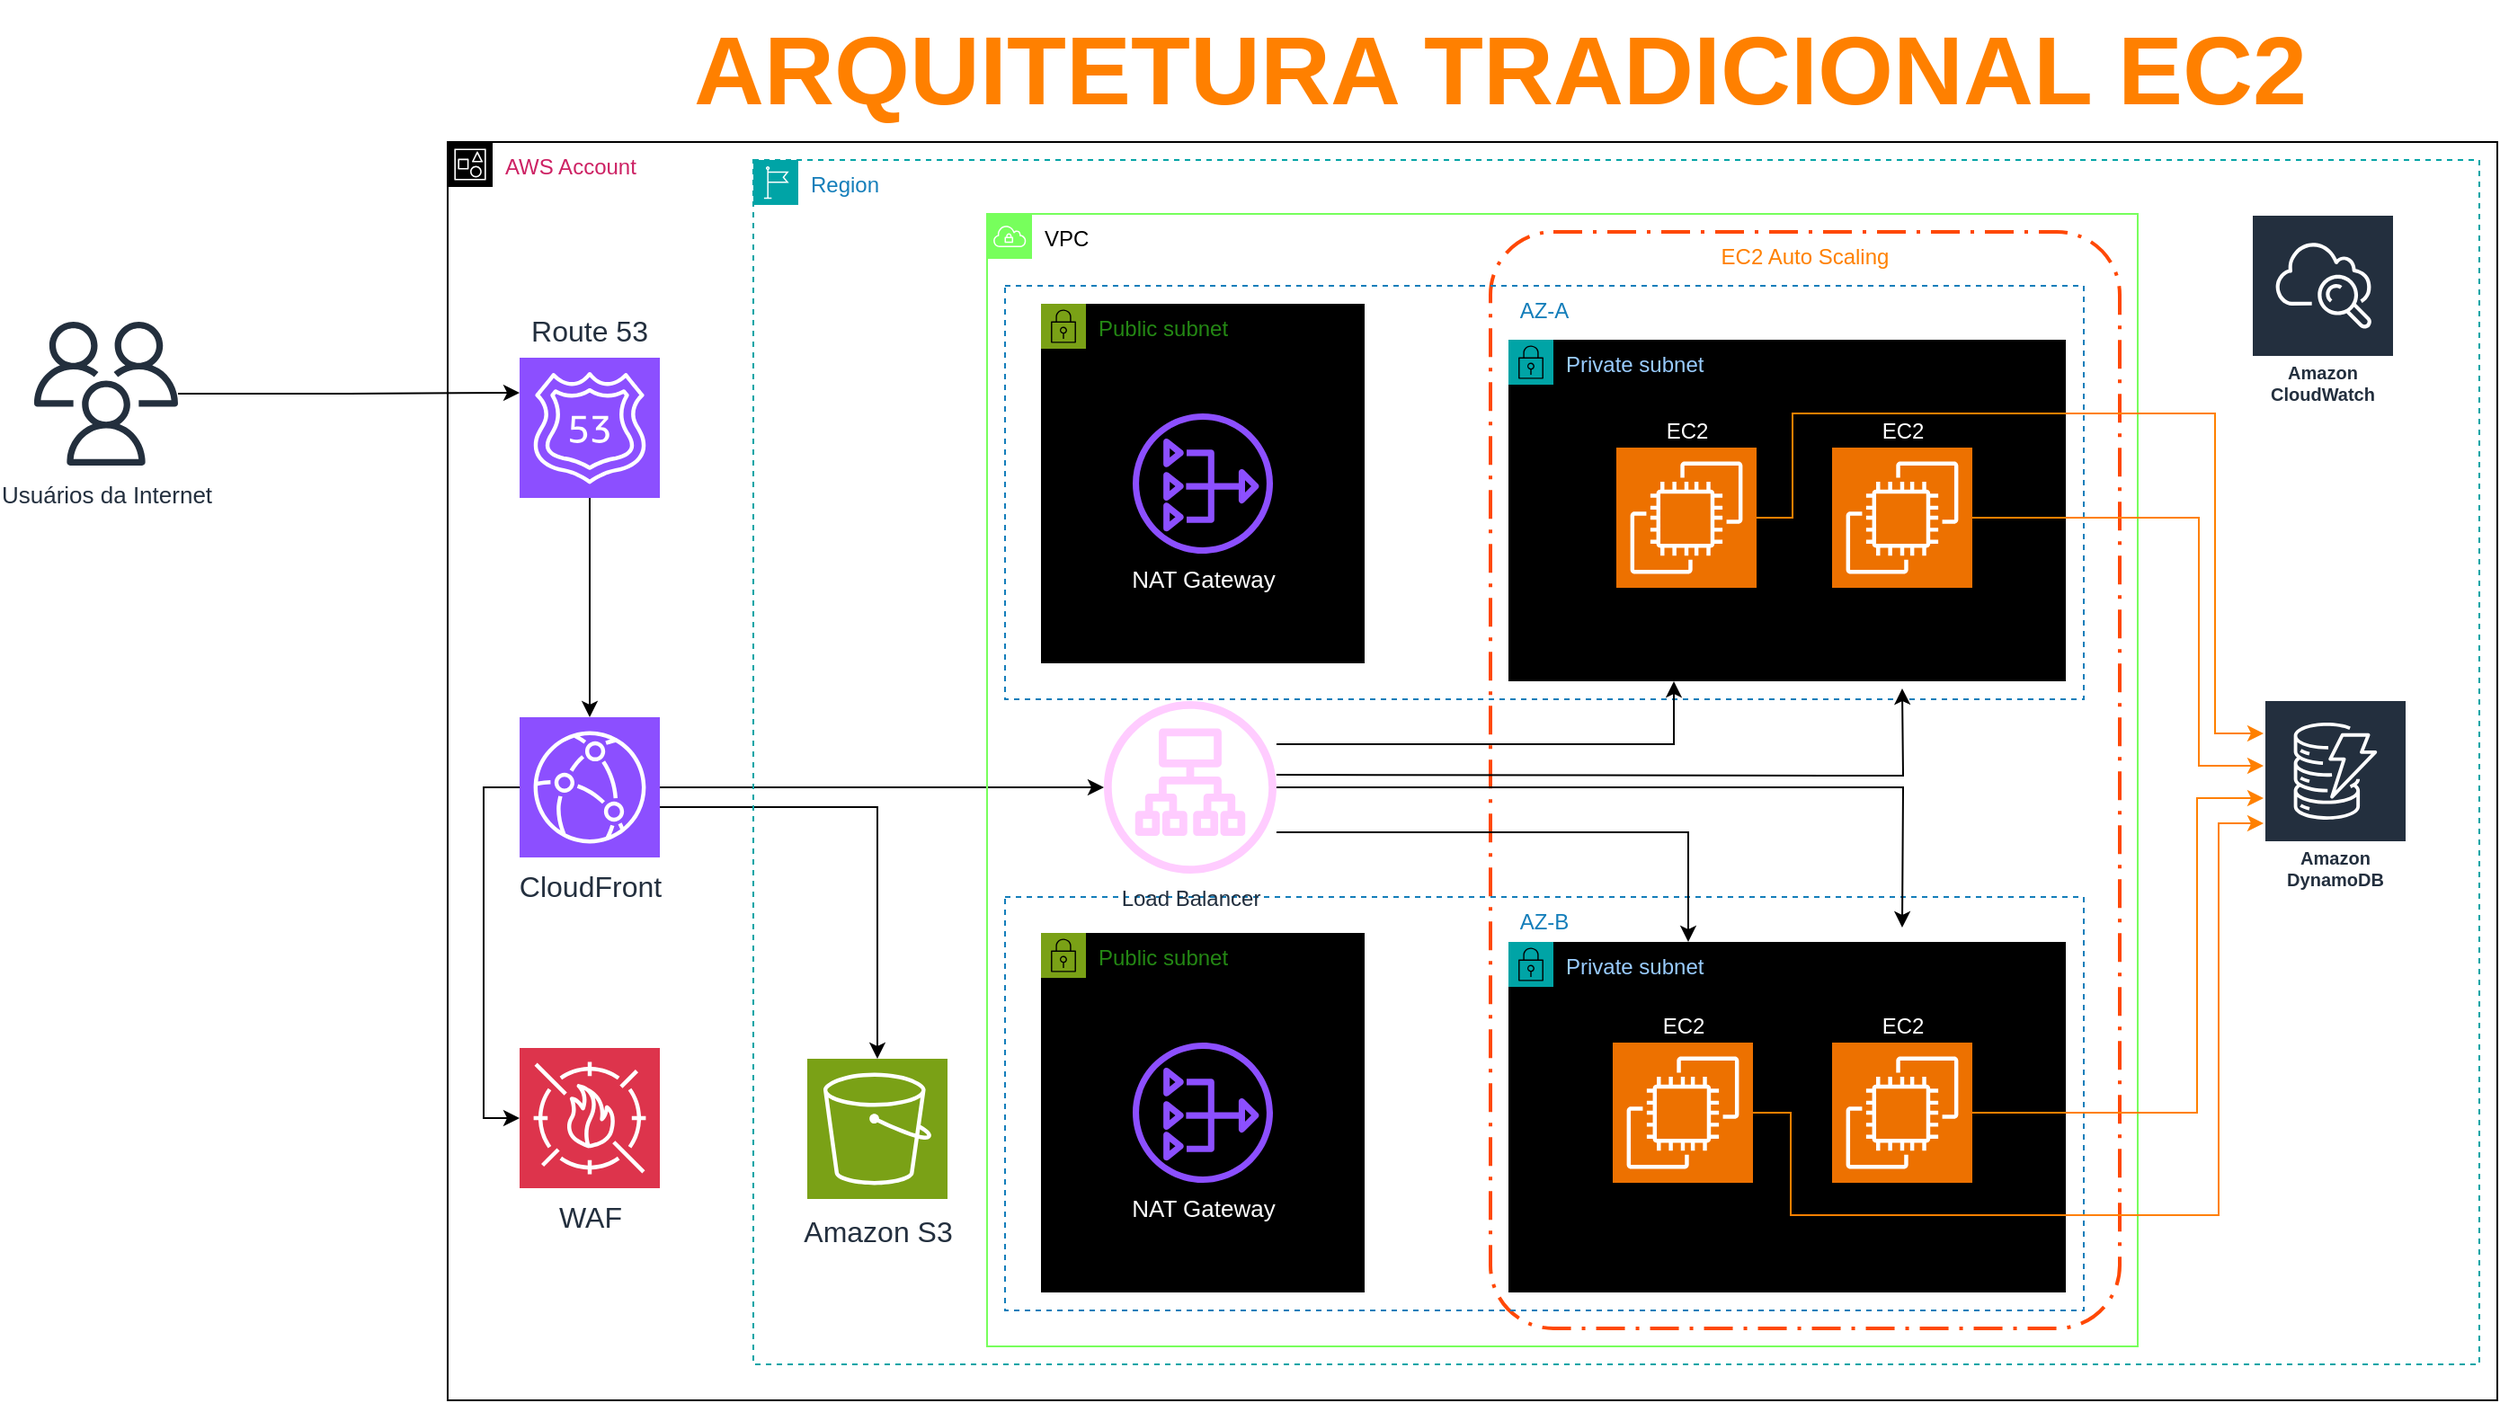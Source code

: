 <mxfile version="23.0.2" type="github">
  <diagram name="Página-1" id="kMyCryzCjlZtuE0b1COW">
    <mxGraphModel dx="2314" dy="1018" grid="0" gridSize="10" guides="1" tooltips="1" connect="1" arrows="1" fold="1" page="0" pageScale="1" pageWidth="827" pageHeight="1169" math="0" shadow="0">
      <root>
        <mxCell id="0" />
        <mxCell id="1" parent="0" />
        <mxCell id="KKLyxtKwrYKtgZyWks97-2" value="AWS Account" style="points=[[0,0],[0.25,0],[0.5,0],[0.75,0],[1,0],[1,0.25],[1,0.5],[1,0.75],[1,1],[0.75,1],[0.5,1],[0.25,1],[0,1],[0,0.75],[0,0.5],[0,0.25]];outlineConnect=0;gradientColor=none;html=1;whiteSpace=wrap;fontSize=12;fontStyle=0;container=1;pointerEvents=0;collapsible=0;recursiveResize=0;shape=mxgraph.aws4.group;grIcon=mxgraph.aws4.group_account;strokeColor=default;fillColor=none;verticalAlign=top;align=left;spacingLeft=30;fontColor=#CD2264;dashed=0;horizontal=1;" vertex="1" parent="1">
          <mxGeometry x="20" y="90" width="1140" height="700" as="geometry" />
        </mxCell>
        <mxCell id="KKLyxtKwrYKtgZyWks97-9" style="edgeStyle=orthogonalEdgeStyle;rounded=0;orthogonalLoop=1;jettySize=auto;html=1;" edge="1" parent="KKLyxtKwrYKtgZyWks97-2" source="KKLyxtKwrYKtgZyWks97-7" target="KKLyxtKwrYKtgZyWks97-8">
          <mxGeometry relative="1" as="geometry" />
        </mxCell>
        <mxCell id="KKLyxtKwrYKtgZyWks97-19" style="edgeStyle=orthogonalEdgeStyle;rounded=0;orthogonalLoop=1;jettySize=auto;html=1;" edge="1" parent="KKLyxtKwrYKtgZyWks97-2" source="KKLyxtKwrYKtgZyWks97-8" target="KKLyxtKwrYKtgZyWks97-17">
          <mxGeometry relative="1" as="geometry">
            <Array as="points">
              <mxPoint x="239" y="370" />
            </Array>
          </mxGeometry>
        </mxCell>
        <mxCell id="KKLyxtKwrYKtgZyWks97-35" style="edgeStyle=orthogonalEdgeStyle;rounded=0;orthogonalLoop=1;jettySize=auto;html=1;" edge="1" parent="KKLyxtKwrYKtgZyWks97-2" source="KKLyxtKwrYKtgZyWks97-8" target="KKLyxtKwrYKtgZyWks97-34">
          <mxGeometry relative="1" as="geometry" />
        </mxCell>
        <mxCell id="KKLyxtKwrYKtgZyWks97-8" value="CloudFront" style="sketch=0;points=[[0,0,0],[0.25,0,0],[0.5,0,0],[0.75,0,0],[1,0,0],[0,1,0],[0.25,1,0],[0.5,1,0],[0.75,1,0],[1,1,0],[0,0.25,0],[0,0.5,0],[0,0.75,0],[1,0.25,0],[1,0.5,0],[1,0.75,0]];outlineConnect=0;fontColor=#232F3E;fillColor=#8C4FFF;strokeColor=#ffffff;dashed=0;verticalLabelPosition=bottom;verticalAlign=top;align=center;html=1;fontSize=16;fontStyle=0;aspect=fixed;shape=mxgraph.aws4.resourceIcon;resIcon=mxgraph.aws4.cloudfront;" vertex="1" parent="KKLyxtKwrYKtgZyWks97-2">
          <mxGeometry x="40" y="320" width="78" height="78" as="geometry" />
        </mxCell>
        <mxCell id="KKLyxtKwrYKtgZyWks97-7" value="Route 53" style="sketch=0;points=[[0,0,0],[0.25,0,0],[0.5,0,0],[0.75,0,0],[1,0,0],[0,1,0],[0.25,1,0],[0.5,1,0],[0.75,1,0],[1,1,0],[0,0.25,0],[0,0.5,0],[0,0.75,0],[1,0.25,0],[1,0.5,0],[1,0.75,0]];outlineConnect=0;fontColor=#232F3E;fillColor=#8C4FFF;strokeColor=#ffffff;dashed=0;verticalLabelPosition=top;verticalAlign=bottom;align=center;fontSize=16;fontStyle=0;aspect=fixed;shape=mxgraph.aws4.resourceIcon;resIcon=mxgraph.aws4.route_53;horizontal=1;whiteSpace=wrap;html=1;flipV=0;flipH=0;labelPosition=center;spacingTop=2;spacing=5;" vertex="1" parent="KKLyxtKwrYKtgZyWks97-2">
          <mxGeometry x="40" y="120" width="78" height="78" as="geometry" />
        </mxCell>
        <mxCell id="KKLyxtKwrYKtgZyWks97-16" value="Region" style="points=[[0,0],[0.25,0],[0.5,0],[0.75,0],[1,0],[1,0.25],[1,0.5],[1,0.75],[1,1],[0.75,1],[0.5,1],[0.25,1],[0,1],[0,0.75],[0,0.5],[0,0.25]];outlineConnect=0;gradientColor=none;html=1;whiteSpace=wrap;fontSize=12;fontStyle=0;container=1;pointerEvents=0;collapsible=0;recursiveResize=0;shape=mxgraph.aws4.group;grIcon=mxgraph.aws4.group_region;strokeColor=#00A4A6;fillColor=none;verticalAlign=top;align=left;spacingLeft=30;fontColor=#147EBA;dashed=1;" vertex="1" parent="KKLyxtKwrYKtgZyWks97-2">
          <mxGeometry x="170" y="10" width="960" height="670" as="geometry" />
        </mxCell>
        <mxCell id="KKLyxtKwrYKtgZyWks97-31" value="EC2 Auto Scaling" style="rounded=1;arcSize=10;dashed=1;fillColor=none;dashPattern=8 3 1 3;strokeWidth=2;fontColor=#FF8000;strokeColor=#ff4805;verticalAlign=top;" vertex="1" parent="KKLyxtKwrYKtgZyWks97-16">
          <mxGeometry x="410" y="40" width="350" height="610" as="geometry" />
        </mxCell>
        <mxCell id="KKLyxtKwrYKtgZyWks97-37" value="AZ-A" style="fillColor=none;strokeColor=#147EBA;dashed=1;verticalAlign=top;fontStyle=0;fontColor=#147EBA;whiteSpace=wrap;html=1;" vertex="1" parent="KKLyxtKwrYKtgZyWks97-16">
          <mxGeometry x="140" y="70" width="600" height="230" as="geometry" />
        </mxCell>
        <mxCell id="KKLyxtKwrYKtgZyWks97-38" value="AZ-B" style="fillColor=none;strokeColor=#147EBA;dashed=1;verticalAlign=top;fontStyle=0;fontColor=#147EBA;whiteSpace=wrap;html=1;" vertex="1" parent="KKLyxtKwrYKtgZyWks97-16">
          <mxGeometry x="140" y="410" width="600" height="230" as="geometry" />
        </mxCell>
        <mxCell id="KKLyxtKwrYKtgZyWks97-18" value="VPC" style="sketch=0;outlineConnect=0;html=1;whiteSpace=wrap;fontSize=12;fontStyle=0;shape=mxgraph.aws4.group;grIcon=mxgraph.aws4.group_vpc;verticalAlign=top;align=left;spacingLeft=30;dashed=0;fillColor=none;strokeColor=#77FF5C;" vertex="1" parent="KKLyxtKwrYKtgZyWks97-16">
          <mxGeometry x="130" y="30" width="640" height="630" as="geometry" />
        </mxCell>
        <mxCell id="KKLyxtKwrYKtgZyWks97-17" value="Amazon S3" style="sketch=0;points=[[0,0,0],[0.25,0,0],[0.5,0,0],[0.75,0,0],[1,0,0],[0,1,0],[0.25,1,0],[0.5,1,0],[0.75,1,0],[1,1,0],[0,0.25,0],[0,0.5,0],[0,0.75,0],[1,0.25,0],[1,0.5,0],[1,0.75,0]];outlineConnect=0;fontColor=#232F3E;fillColor=#7AA116;strokeColor=#ffffff;dashed=0;verticalLabelPosition=bottom;verticalAlign=top;align=center;html=1;fontSize=16;fontStyle=0;aspect=fixed;shape=mxgraph.aws4.resourceIcon;resIcon=mxgraph.aws4.s3;spacingTop=2;" vertex="1" parent="KKLyxtKwrYKtgZyWks97-16">
          <mxGeometry x="30" y="500" width="78" height="78" as="geometry" />
        </mxCell>
        <mxCell id="KKLyxtKwrYKtgZyWks97-28" value="Public subnet" style="points=[[0,0],[0.25,0],[0.5,0],[0.75,0],[1,0],[1,0.25],[1,0.5],[1,0.75],[1,1],[0.75,1],[0.5,1],[0.25,1],[0,1],[0,0.75],[0,0.5],[0,0.25]];outlineConnect=0;gradientColor=none;html=1;whiteSpace=wrap;fontSize=12;fontStyle=0;container=1;pointerEvents=0;collapsible=0;recursiveResize=0;shape=mxgraph.aws4.group;grIcon=mxgraph.aws4.group_security_group;grStroke=0;strokeColor=#7AA116;fillColor=#000000;verticalAlign=top;align=left;spacingLeft=30;fontColor=#248814;dashed=0;" vertex="1" parent="KKLyxtKwrYKtgZyWks97-16">
          <mxGeometry x="160" y="80" width="180" height="200" as="geometry" />
        </mxCell>
        <mxCell id="KKLyxtKwrYKtgZyWks97-29" value="&lt;font color=&quot;#ffffff&quot; style=&quot;font-size: 13px;&quot;&gt;NAT Gateway&lt;/font&gt;" style="sketch=0;outlineConnect=0;fontColor=#232F3E;gradientColor=none;fillColor=#8C4FFF;strokeColor=none;dashed=0;verticalLabelPosition=bottom;verticalAlign=top;align=center;html=1;fontSize=12;fontStyle=0;aspect=fixed;pointerEvents=1;shape=mxgraph.aws4.nat_gateway;" vertex="1" parent="KKLyxtKwrYKtgZyWks97-28">
          <mxGeometry x="51" y="61" width="78" height="78" as="geometry" />
        </mxCell>
        <mxCell id="KKLyxtKwrYKtgZyWks97-32" value="Public subnet" style="points=[[0,0],[0.25,0],[0.5,0],[0.75,0],[1,0],[1,0.25],[1,0.5],[1,0.75],[1,1],[0.75,1],[0.5,1],[0.25,1],[0,1],[0,0.75],[0,0.5],[0,0.25]];outlineConnect=0;gradientColor=none;html=1;whiteSpace=wrap;fontSize=12;fontStyle=0;container=1;pointerEvents=0;collapsible=0;recursiveResize=0;shape=mxgraph.aws4.group;grIcon=mxgraph.aws4.group_security_group;grStroke=0;strokeColor=#7AA116;fillColor=#000000;verticalAlign=top;align=left;spacingLeft=30;fontColor=#248814;dashed=0;" vertex="1" parent="KKLyxtKwrYKtgZyWks97-16">
          <mxGeometry x="160" y="430" width="180" height="200" as="geometry" />
        </mxCell>
        <mxCell id="KKLyxtKwrYKtgZyWks97-33" value="&lt;font color=&quot;#ffffff&quot; style=&quot;font-size: 13px;&quot;&gt;NAT Gateway&lt;/font&gt;" style="sketch=0;outlineConnect=0;fontColor=#232F3E;gradientColor=none;fillColor=#8C4FFF;strokeColor=none;dashed=0;verticalLabelPosition=bottom;verticalAlign=top;align=center;html=1;fontSize=12;fontStyle=0;aspect=fixed;pointerEvents=1;shape=mxgraph.aws4.nat_gateway;" vertex="1" parent="KKLyxtKwrYKtgZyWks97-32">
          <mxGeometry x="51" y="61" width="78" height="78" as="geometry" />
        </mxCell>
        <mxCell id="KKLyxtKwrYKtgZyWks97-55" style="edgeStyle=orthogonalEdgeStyle;rounded=0;orthogonalLoop=1;jettySize=auto;html=1;" edge="1" parent="KKLyxtKwrYKtgZyWks97-16" source="KKLyxtKwrYKtgZyWks97-34" target="KKLyxtKwrYKtgZyWks97-41">
          <mxGeometry relative="1" as="geometry">
            <mxPoint x="515" y="429" as="targetPoint" />
            <Array as="points">
              <mxPoint x="520" y="374" />
            </Array>
          </mxGeometry>
        </mxCell>
        <mxCell id="KKLyxtKwrYKtgZyWks97-34" value="Load Balancer&lt;br&gt;" style="sketch=0;outlineConnect=0;fontColor=#232F3E;gradientColor=none;fillColor=#FFCCFF;strokeColor=none;dashed=0;verticalLabelPosition=bottom;verticalAlign=top;align=center;html=1;fontSize=12;fontStyle=0;aspect=fixed;pointerEvents=1;shape=mxgraph.aws4.application_load_balancer;" vertex="1" parent="KKLyxtKwrYKtgZyWks97-16">
          <mxGeometry x="195" y="301" width="96" height="96" as="geometry" />
        </mxCell>
        <mxCell id="KKLyxtKwrYKtgZyWks97-45" value="EC2" style="sketch=0;points=[[0,0,0],[0.25,0,0],[0.5,0,0],[0.75,0,0],[1,0,0],[0,1,0],[0.25,1,0],[0.5,1,0],[0.75,1,0],[1,1,0],[0,0.25,0],[0,0.5,0],[0,0.75,0],[1,0.25,0],[1,0.5,0],[1,0.75,0]];outlineConnect=0;fontColor=#FFFFFF;fillColor=#ED7100;strokeColor=#ffffff;dashed=0;verticalLabelPosition=top;verticalAlign=bottom;align=center;html=1;fontSize=12;fontStyle=0;aspect=fixed;shape=mxgraph.aws4.resourceIcon;resIcon=mxgraph.aws4.ec2;labelPosition=center;" vertex="1" parent="KKLyxtKwrYKtgZyWks97-16">
          <mxGeometry x="480" y="491" width="78" height="78" as="geometry" />
        </mxCell>
        <mxCell id="KKLyxtKwrYKtgZyWks97-48" style="edgeStyle=orthogonalEdgeStyle;rounded=0;orthogonalLoop=1;jettySize=auto;html=1;" edge="1" parent="KKLyxtKwrYKtgZyWks97-16" source="KKLyxtKwrYKtgZyWks97-34" target="KKLyxtKwrYKtgZyWks97-40">
          <mxGeometry relative="1" as="geometry">
            <mxPoint x="522" y="311" as="targetPoint" />
            <Array as="points">
              <mxPoint x="512" y="325" />
            </Array>
          </mxGeometry>
        </mxCell>
        <mxCell id="KKLyxtKwrYKtgZyWks97-50" style="edgeStyle=orthogonalEdgeStyle;rounded=0;orthogonalLoop=1;jettySize=auto;html=1;" edge="1" parent="KKLyxtKwrYKtgZyWks97-16">
          <mxGeometry relative="1" as="geometry">
            <mxPoint x="291" y="342" as="sourcePoint" />
            <mxPoint x="639" y="294" as="targetPoint" />
          </mxGeometry>
        </mxCell>
        <mxCell id="KKLyxtKwrYKtgZyWks97-54" style="edgeStyle=orthogonalEdgeStyle;rounded=0;orthogonalLoop=1;jettySize=auto;html=1;" edge="1" parent="KKLyxtKwrYKtgZyWks97-16" source="KKLyxtKwrYKtgZyWks97-34">
          <mxGeometry relative="1" as="geometry">
            <mxPoint x="639" y="427" as="targetPoint" />
          </mxGeometry>
        </mxCell>
        <mxCell id="KKLyxtKwrYKtgZyWks97-41" value="Private subnet" style="points=[[0,0],[0.25,0],[0.5,0],[0.75,0],[1,0],[1,0.25],[1,0.5],[1,0.75],[1,1],[0.75,1],[0.5,1],[0.25,1],[0,1],[0,0.75],[0,0.5],[0,0.25]];outlineConnect=0;gradientColor=none;html=1;whiteSpace=wrap;fontSize=12;fontStyle=0;container=1;pointerEvents=0;collapsible=0;recursiveResize=0;shape=mxgraph.aws4.group;grIcon=mxgraph.aws4.group_security_group;grStroke=0;strokeColor=#00A4A6;fillColor=#000000;verticalAlign=top;align=left;spacingLeft=30;fontColor=#99CCFF;dashed=0;" vertex="1" parent="KKLyxtKwrYKtgZyWks97-16">
          <mxGeometry x="420" y="435" width="310" height="195" as="geometry" />
        </mxCell>
        <mxCell id="KKLyxtKwrYKtgZyWks97-44" value="EC2" style="sketch=0;points=[[0,0,0],[0.25,0,0],[0.5,0,0],[0.75,0,0],[1,0,0],[0,1,0],[0.25,1,0],[0.5,1,0],[0.75,1,0],[1,1,0],[0,0.25,0],[0,0.5,0],[0,0.75,0],[1,0.25,0],[1,0.5,0],[1,0.75,0]];outlineConnect=0;fontColor=#FFFFFF;fillColor=#ED7100;strokeColor=#ffffff;dashed=0;verticalLabelPosition=top;verticalAlign=bottom;align=center;html=1;fontSize=12;fontStyle=0;aspect=fixed;shape=mxgraph.aws4.resourceIcon;resIcon=mxgraph.aws4.ec2;labelPosition=center;" vertex="1" parent="KKLyxtKwrYKtgZyWks97-41">
          <mxGeometry x="180" y="56" width="78" height="78" as="geometry" />
        </mxCell>
        <mxCell id="KKLyxtKwrYKtgZyWks97-56" value="EC2" style="sketch=0;points=[[0,0,0],[0.25,0,0],[0.5,0,0],[0.75,0,0],[1,0,0],[0,1,0],[0.25,1,0],[0.5,1,0],[0.75,1,0],[1,1,0],[0,0.25,0],[0,0.5,0],[0,0.75,0],[1,0.25,0],[1,0.5,0],[1,0.75,0]];outlineConnect=0;fontColor=#FFFFFF;fillColor=#ED7100;strokeColor=#ffffff;dashed=0;verticalLabelPosition=top;verticalAlign=bottom;align=center;html=1;fontSize=12;fontStyle=0;aspect=fixed;shape=mxgraph.aws4.resourceIcon;resIcon=mxgraph.aws4.ec2;labelPosition=center;" vertex="1" parent="KKLyxtKwrYKtgZyWks97-41">
          <mxGeometry x="58" y="56" width="78" height="78" as="geometry" />
        </mxCell>
        <mxCell id="KKLyxtKwrYKtgZyWks97-40" value="Private subnet" style="points=[[0,0],[0.25,0],[0.5,0],[0.75,0],[1,0],[1,0.25],[1,0.5],[1,0.75],[1,1],[0.75,1],[0.5,1],[0.25,1],[0,1],[0,0.75],[0,0.5],[0,0.25]];outlineConnect=0;gradientColor=none;html=1;whiteSpace=wrap;fontSize=12;fontStyle=0;container=1;pointerEvents=0;collapsible=0;recursiveResize=0;shape=mxgraph.aws4.group;grIcon=mxgraph.aws4.group_security_group;grStroke=0;strokeColor=#00A4A6;fillColor=#000000;verticalAlign=top;align=left;spacingLeft=30;fontColor=#99CCFF;dashed=0;" vertex="1" parent="KKLyxtKwrYKtgZyWks97-16">
          <mxGeometry x="420" y="100" width="310" height="190" as="geometry" />
        </mxCell>
        <mxCell id="KKLyxtKwrYKtgZyWks97-42" value="EC2" style="sketch=0;points=[[0,0,0],[0.25,0,0],[0.5,0,0],[0.75,0,0],[1,0,0],[0,1,0],[0.25,1,0],[0.5,1,0],[0.75,1,0],[1,1,0],[0,0.25,0],[0,0.5,0],[0,0.75,0],[1,0.25,0],[1,0.5,0],[1,0.75,0]];outlineConnect=0;fontColor=#FFFFFF;fillColor=#ED7100;strokeColor=#ffffff;dashed=0;verticalLabelPosition=top;verticalAlign=bottom;align=center;html=1;fontSize=12;fontStyle=0;aspect=fixed;shape=mxgraph.aws4.resourceIcon;resIcon=mxgraph.aws4.ec2;labelPosition=center;" vertex="1" parent="KKLyxtKwrYKtgZyWks97-40">
          <mxGeometry x="60" y="60" width="78" height="78" as="geometry" />
        </mxCell>
        <mxCell id="KKLyxtKwrYKtgZyWks97-43" value="EC2" style="sketch=0;points=[[0,0,0],[0.25,0,0],[0.5,0,0],[0.75,0,0],[1,0,0],[0,1,0],[0.25,1,0],[0.5,1,0],[0.75,1,0],[1,1,0],[0,0.25,0],[0,0.5,0],[0,0.75,0],[1,0.25,0],[1,0.5,0],[1,0.75,0]];outlineConnect=0;fontColor=#FFFFFF;fillColor=#ED7100;strokeColor=#ffffff;dashed=0;verticalLabelPosition=top;verticalAlign=bottom;align=center;html=1;fontSize=12;fontStyle=0;aspect=fixed;shape=mxgraph.aws4.resourceIcon;resIcon=mxgraph.aws4.ec2;labelPosition=center;" vertex="1" parent="KKLyxtKwrYKtgZyWks97-40">
          <mxGeometry x="180" y="60" width="78" height="78" as="geometry" />
        </mxCell>
        <mxCell id="KKLyxtKwrYKtgZyWks97-57" value="Amazon CloudWatch" style="sketch=0;outlineConnect=0;fontColor=#232F3E;gradientColor=none;strokeColor=#ffffff;fillColor=#232F3E;dashed=0;verticalLabelPosition=middle;verticalAlign=bottom;align=center;html=1;whiteSpace=wrap;fontSize=10;fontStyle=1;spacing=3;shape=mxgraph.aws4.productIcon;prIcon=mxgraph.aws4.cloudwatch;" vertex="1" parent="KKLyxtKwrYKtgZyWks97-16">
          <mxGeometry x="833" y="30" width="80" height="110" as="geometry" />
        </mxCell>
        <mxCell id="KKLyxtKwrYKtgZyWks97-58" value="Amazon DynamoDB" style="sketch=0;outlineConnect=0;fontColor=#232F3E;gradientColor=none;strokeColor=#ffffff;fillColor=#232F3E;dashed=0;verticalLabelPosition=middle;verticalAlign=bottom;align=center;html=1;whiteSpace=wrap;fontSize=10;fontStyle=1;spacing=3;shape=mxgraph.aws4.productIcon;prIcon=mxgraph.aws4.dynamodb;" vertex="1" parent="KKLyxtKwrYKtgZyWks97-16">
          <mxGeometry x="840" y="300" width="80" height="110" as="geometry" />
        </mxCell>
        <mxCell id="KKLyxtKwrYKtgZyWks97-60" style="edgeStyle=orthogonalEdgeStyle;rounded=0;orthogonalLoop=1;jettySize=auto;html=1;strokeColor=#FF8000;" edge="1" parent="KKLyxtKwrYKtgZyWks97-16" source="KKLyxtKwrYKtgZyWks97-42" target="KKLyxtKwrYKtgZyWks97-58">
          <mxGeometry relative="1" as="geometry">
            <Array as="points">
              <mxPoint x="578" y="199" />
              <mxPoint x="578" y="141" />
              <mxPoint x="813" y="141" />
              <mxPoint x="813" y="319" />
            </Array>
          </mxGeometry>
        </mxCell>
        <mxCell id="KKLyxtKwrYKtgZyWks97-61" style="edgeStyle=orthogonalEdgeStyle;rounded=0;orthogonalLoop=1;jettySize=auto;html=1;strokeColor=#FF8000;" edge="1" parent="KKLyxtKwrYKtgZyWks97-16" source="KKLyxtKwrYKtgZyWks97-43" target="KKLyxtKwrYKtgZyWks97-58">
          <mxGeometry relative="1" as="geometry">
            <Array as="points">
              <mxPoint x="804" y="199" />
              <mxPoint x="804" y="337" />
            </Array>
          </mxGeometry>
        </mxCell>
        <mxCell id="KKLyxtKwrYKtgZyWks97-62" style="edgeStyle=orthogonalEdgeStyle;rounded=0;orthogonalLoop=1;jettySize=auto;html=1;fillColor=#fa6800;strokeColor=#FF8000;" edge="1" parent="KKLyxtKwrYKtgZyWks97-16" source="KKLyxtKwrYKtgZyWks97-44" target="KKLyxtKwrYKtgZyWks97-58">
          <mxGeometry relative="1" as="geometry">
            <Array as="points">
              <mxPoint x="803" y="530" />
              <mxPoint x="803" y="355" />
            </Array>
          </mxGeometry>
        </mxCell>
        <mxCell id="KKLyxtKwrYKtgZyWks97-64" style="edgeStyle=orthogonalEdgeStyle;rounded=0;orthogonalLoop=1;jettySize=auto;html=1;exitX=1;exitY=0.5;exitDx=0;exitDy=0;exitPerimeter=0;strokeColor=#FF8000;" edge="1" parent="KKLyxtKwrYKtgZyWks97-16" source="KKLyxtKwrYKtgZyWks97-56" target="KKLyxtKwrYKtgZyWks97-58">
          <mxGeometry relative="1" as="geometry">
            <Array as="points">
              <mxPoint x="577" y="530" />
              <mxPoint x="577" y="587" />
              <mxPoint x="815" y="587" />
              <mxPoint x="815" y="369" />
            </Array>
          </mxGeometry>
        </mxCell>
        <mxCell id="KKLyxtKwrYKtgZyWks97-65" value="WAF" style="sketch=0;points=[[0,0,0],[0.25,0,0],[0.5,0,0],[0.75,0,0],[1,0,0],[0,1,0],[0.25,1,0],[0.5,1,0],[0.75,1,0],[1,1,0],[0,0.25,0],[0,0.5,0],[0,0.75,0],[1,0.25,0],[1,0.5,0],[1,0.75,0]];outlineConnect=0;fontColor=#232F3E;fillColor=#DD344C;strokeColor=#ffffff;dashed=0;verticalLabelPosition=bottom;verticalAlign=top;align=center;html=1;fontSize=16;fontStyle=0;aspect=fixed;shape=mxgraph.aws4.resourceIcon;resIcon=mxgraph.aws4.waf;" vertex="1" parent="KKLyxtKwrYKtgZyWks97-2">
          <mxGeometry x="40" y="504" width="78" height="78" as="geometry" />
        </mxCell>
        <mxCell id="KKLyxtKwrYKtgZyWks97-68" style="edgeStyle=orthogonalEdgeStyle;rounded=0;orthogonalLoop=1;jettySize=auto;html=1;exitX=0;exitY=0.5;exitDx=0;exitDy=0;exitPerimeter=0;entryX=0;entryY=0.5;entryDx=0;entryDy=0;entryPerimeter=0;" edge="1" parent="KKLyxtKwrYKtgZyWks97-2" source="KKLyxtKwrYKtgZyWks97-8" target="KKLyxtKwrYKtgZyWks97-65">
          <mxGeometry relative="1" as="geometry" />
        </mxCell>
        <object label="Usuários da Internet&lt;br style=&quot;font-size: 13px;&quot;&gt;" id="KKLyxtKwrYKtgZyWks97-4">
          <mxCell style="sketch=0;outlineConnect=0;fontColor=#232F3E;gradientColor=none;fillColor=#232F3D;strokeColor=none;dashed=0;verticalLabelPosition=bottom;verticalAlign=top;align=center;html=1;fontSize=13;fontStyle=0;aspect=fixed;pointerEvents=1;shape=mxgraph.aws4.users;labelBackgroundColor=none;labelBorderColor=none;spacingTop=2;" vertex="1" parent="1">
            <mxGeometry x="-210" y="190" width="80" height="80" as="geometry" />
          </mxCell>
        </object>
        <mxCell id="KKLyxtKwrYKtgZyWks97-12" style="edgeStyle=orthogonalEdgeStyle;rounded=0;orthogonalLoop=1;jettySize=auto;html=1;entryX=0;entryY=0.25;entryDx=0;entryDy=0;entryPerimeter=0;" edge="1" parent="1" source="KKLyxtKwrYKtgZyWks97-4" target="KKLyxtKwrYKtgZyWks97-7">
          <mxGeometry relative="1" as="geometry" />
        </mxCell>
        <mxCell id="KKLyxtKwrYKtgZyWks97-70" value="ARQUITETURA TRADICIONAL EC2" style="text;html=1;align=center;verticalAlign=middle;resizable=0;points=[];autosize=1;strokeColor=none;fillColor=none;fontSize=54;fontColor=#FF8000;fontStyle=1" vertex="1" parent="1">
          <mxGeometry x="147" y="11" width="915" height="77" as="geometry" />
        </mxCell>
      </root>
    </mxGraphModel>
  </diagram>
</mxfile>
